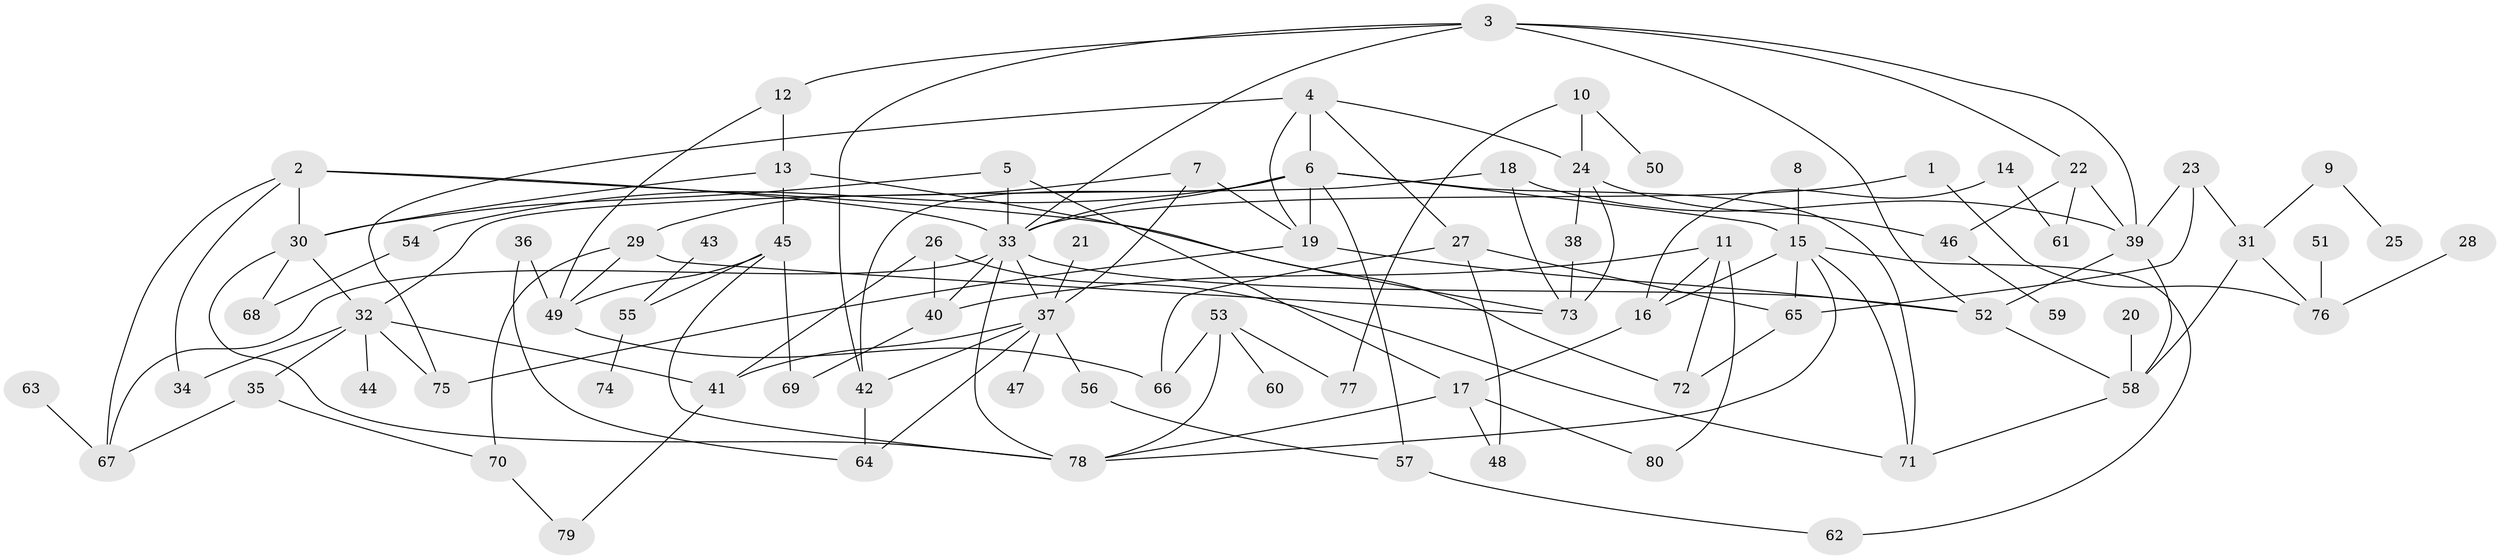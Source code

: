 // original degree distribution, {4: 0.16666666666666666, 8: 0.007575757575757576, 7: 0.015151515151515152, 10: 0.007575757575757576, 6: 0.045454545454545456, 2: 0.2727272727272727, 5: 0.07575757575757576, 3: 0.18181818181818182, 1: 0.22727272727272727}
// Generated by graph-tools (version 1.1) at 2025/35/03/04/25 23:35:59]
// undirected, 80 vertices, 134 edges
graph export_dot {
  node [color=gray90,style=filled];
  1;
  2;
  3;
  4;
  5;
  6;
  7;
  8;
  9;
  10;
  11;
  12;
  13;
  14;
  15;
  16;
  17;
  18;
  19;
  20;
  21;
  22;
  23;
  24;
  25;
  26;
  27;
  28;
  29;
  30;
  31;
  32;
  33;
  34;
  35;
  36;
  37;
  38;
  39;
  40;
  41;
  42;
  43;
  44;
  45;
  46;
  47;
  48;
  49;
  50;
  51;
  52;
  53;
  54;
  55;
  56;
  57;
  58;
  59;
  60;
  61;
  62;
  63;
  64;
  65;
  66;
  67;
  68;
  69;
  70;
  71;
  72;
  73;
  74;
  75;
  76;
  77;
  78;
  79;
  80;
  1 -- 33 [weight=1.0];
  1 -- 76 [weight=1.0];
  2 -- 30 [weight=1.0];
  2 -- 33 [weight=1.0];
  2 -- 34 [weight=1.0];
  2 -- 67 [weight=1.0];
  2 -- 73 [weight=1.0];
  3 -- 12 [weight=1.0];
  3 -- 22 [weight=1.0];
  3 -- 33 [weight=1.0];
  3 -- 39 [weight=1.0];
  3 -- 42 [weight=1.0];
  3 -- 52 [weight=1.0];
  4 -- 6 [weight=1.0];
  4 -- 19 [weight=1.0];
  4 -- 24 [weight=1.0];
  4 -- 27 [weight=1.0];
  4 -- 75 [weight=1.0];
  5 -- 17 [weight=1.0];
  5 -- 30 [weight=1.0];
  5 -- 33 [weight=1.0];
  6 -- 15 [weight=1.0];
  6 -- 19 [weight=1.0];
  6 -- 33 [weight=1.0];
  6 -- 42 [weight=1.0];
  6 -- 54 [weight=1.0];
  6 -- 57 [weight=1.0];
  6 -- 71 [weight=1.0];
  7 -- 19 [weight=1.0];
  7 -- 29 [weight=1.0];
  7 -- 37 [weight=1.0];
  8 -- 15 [weight=1.0];
  9 -- 25 [weight=1.0];
  9 -- 31 [weight=1.0];
  10 -- 24 [weight=1.0];
  10 -- 50 [weight=1.0];
  10 -- 77 [weight=1.0];
  11 -- 16 [weight=1.0];
  11 -- 40 [weight=1.0];
  11 -- 72 [weight=1.0];
  11 -- 80 [weight=1.0];
  12 -- 13 [weight=1.0];
  12 -- 49 [weight=1.0];
  13 -- 30 [weight=1.0];
  13 -- 45 [weight=1.0];
  13 -- 72 [weight=1.0];
  14 -- 16 [weight=1.0];
  14 -- 61 [weight=1.0];
  15 -- 16 [weight=1.0];
  15 -- 62 [weight=1.0];
  15 -- 65 [weight=1.0];
  15 -- 71 [weight=1.0];
  15 -- 78 [weight=1.0];
  16 -- 17 [weight=1.0];
  17 -- 48 [weight=1.0];
  17 -- 78 [weight=1.0];
  17 -- 80 [weight=1.0];
  18 -- 32 [weight=1.0];
  18 -- 39 [weight=1.0];
  18 -- 73 [weight=1.0];
  19 -- 52 [weight=1.0];
  19 -- 75 [weight=1.0];
  20 -- 58 [weight=1.0];
  21 -- 37 [weight=1.0];
  22 -- 39 [weight=1.0];
  22 -- 46 [weight=1.0];
  22 -- 61 [weight=1.0];
  23 -- 31 [weight=1.0];
  23 -- 39 [weight=1.0];
  23 -- 65 [weight=1.0];
  24 -- 38 [weight=1.0];
  24 -- 46 [weight=1.0];
  24 -- 73 [weight=1.0];
  26 -- 40 [weight=1.0];
  26 -- 41 [weight=1.0];
  26 -- 71 [weight=1.0];
  27 -- 48 [weight=1.0];
  27 -- 65 [weight=1.0];
  27 -- 66 [weight=1.0];
  28 -- 76 [weight=1.0];
  29 -- 49 [weight=1.0];
  29 -- 70 [weight=1.0];
  29 -- 73 [weight=1.0];
  30 -- 32 [weight=2.0];
  30 -- 68 [weight=1.0];
  30 -- 78 [weight=1.0];
  31 -- 58 [weight=1.0];
  31 -- 76 [weight=1.0];
  32 -- 34 [weight=1.0];
  32 -- 35 [weight=1.0];
  32 -- 41 [weight=1.0];
  32 -- 44 [weight=1.0];
  32 -- 75 [weight=1.0];
  33 -- 37 [weight=2.0];
  33 -- 40 [weight=1.0];
  33 -- 52 [weight=1.0];
  33 -- 67 [weight=1.0];
  33 -- 78 [weight=1.0];
  35 -- 67 [weight=1.0];
  35 -- 70 [weight=1.0];
  36 -- 49 [weight=2.0];
  36 -- 64 [weight=1.0];
  37 -- 41 [weight=1.0];
  37 -- 42 [weight=2.0];
  37 -- 47 [weight=1.0];
  37 -- 56 [weight=1.0];
  37 -- 64 [weight=1.0];
  38 -- 73 [weight=1.0];
  39 -- 52 [weight=1.0];
  39 -- 58 [weight=1.0];
  40 -- 69 [weight=1.0];
  41 -- 79 [weight=1.0];
  42 -- 64 [weight=1.0];
  43 -- 55 [weight=1.0];
  45 -- 49 [weight=1.0];
  45 -- 55 [weight=1.0];
  45 -- 69 [weight=1.0];
  45 -- 78 [weight=1.0];
  46 -- 59 [weight=1.0];
  49 -- 66 [weight=1.0];
  51 -- 76 [weight=1.0];
  52 -- 58 [weight=1.0];
  53 -- 60 [weight=1.0];
  53 -- 66 [weight=1.0];
  53 -- 77 [weight=1.0];
  53 -- 78 [weight=1.0];
  54 -- 68 [weight=1.0];
  55 -- 74 [weight=1.0];
  56 -- 57 [weight=1.0];
  57 -- 62 [weight=1.0];
  58 -- 71 [weight=1.0];
  63 -- 67 [weight=1.0];
  65 -- 72 [weight=1.0];
  70 -- 79 [weight=1.0];
}
